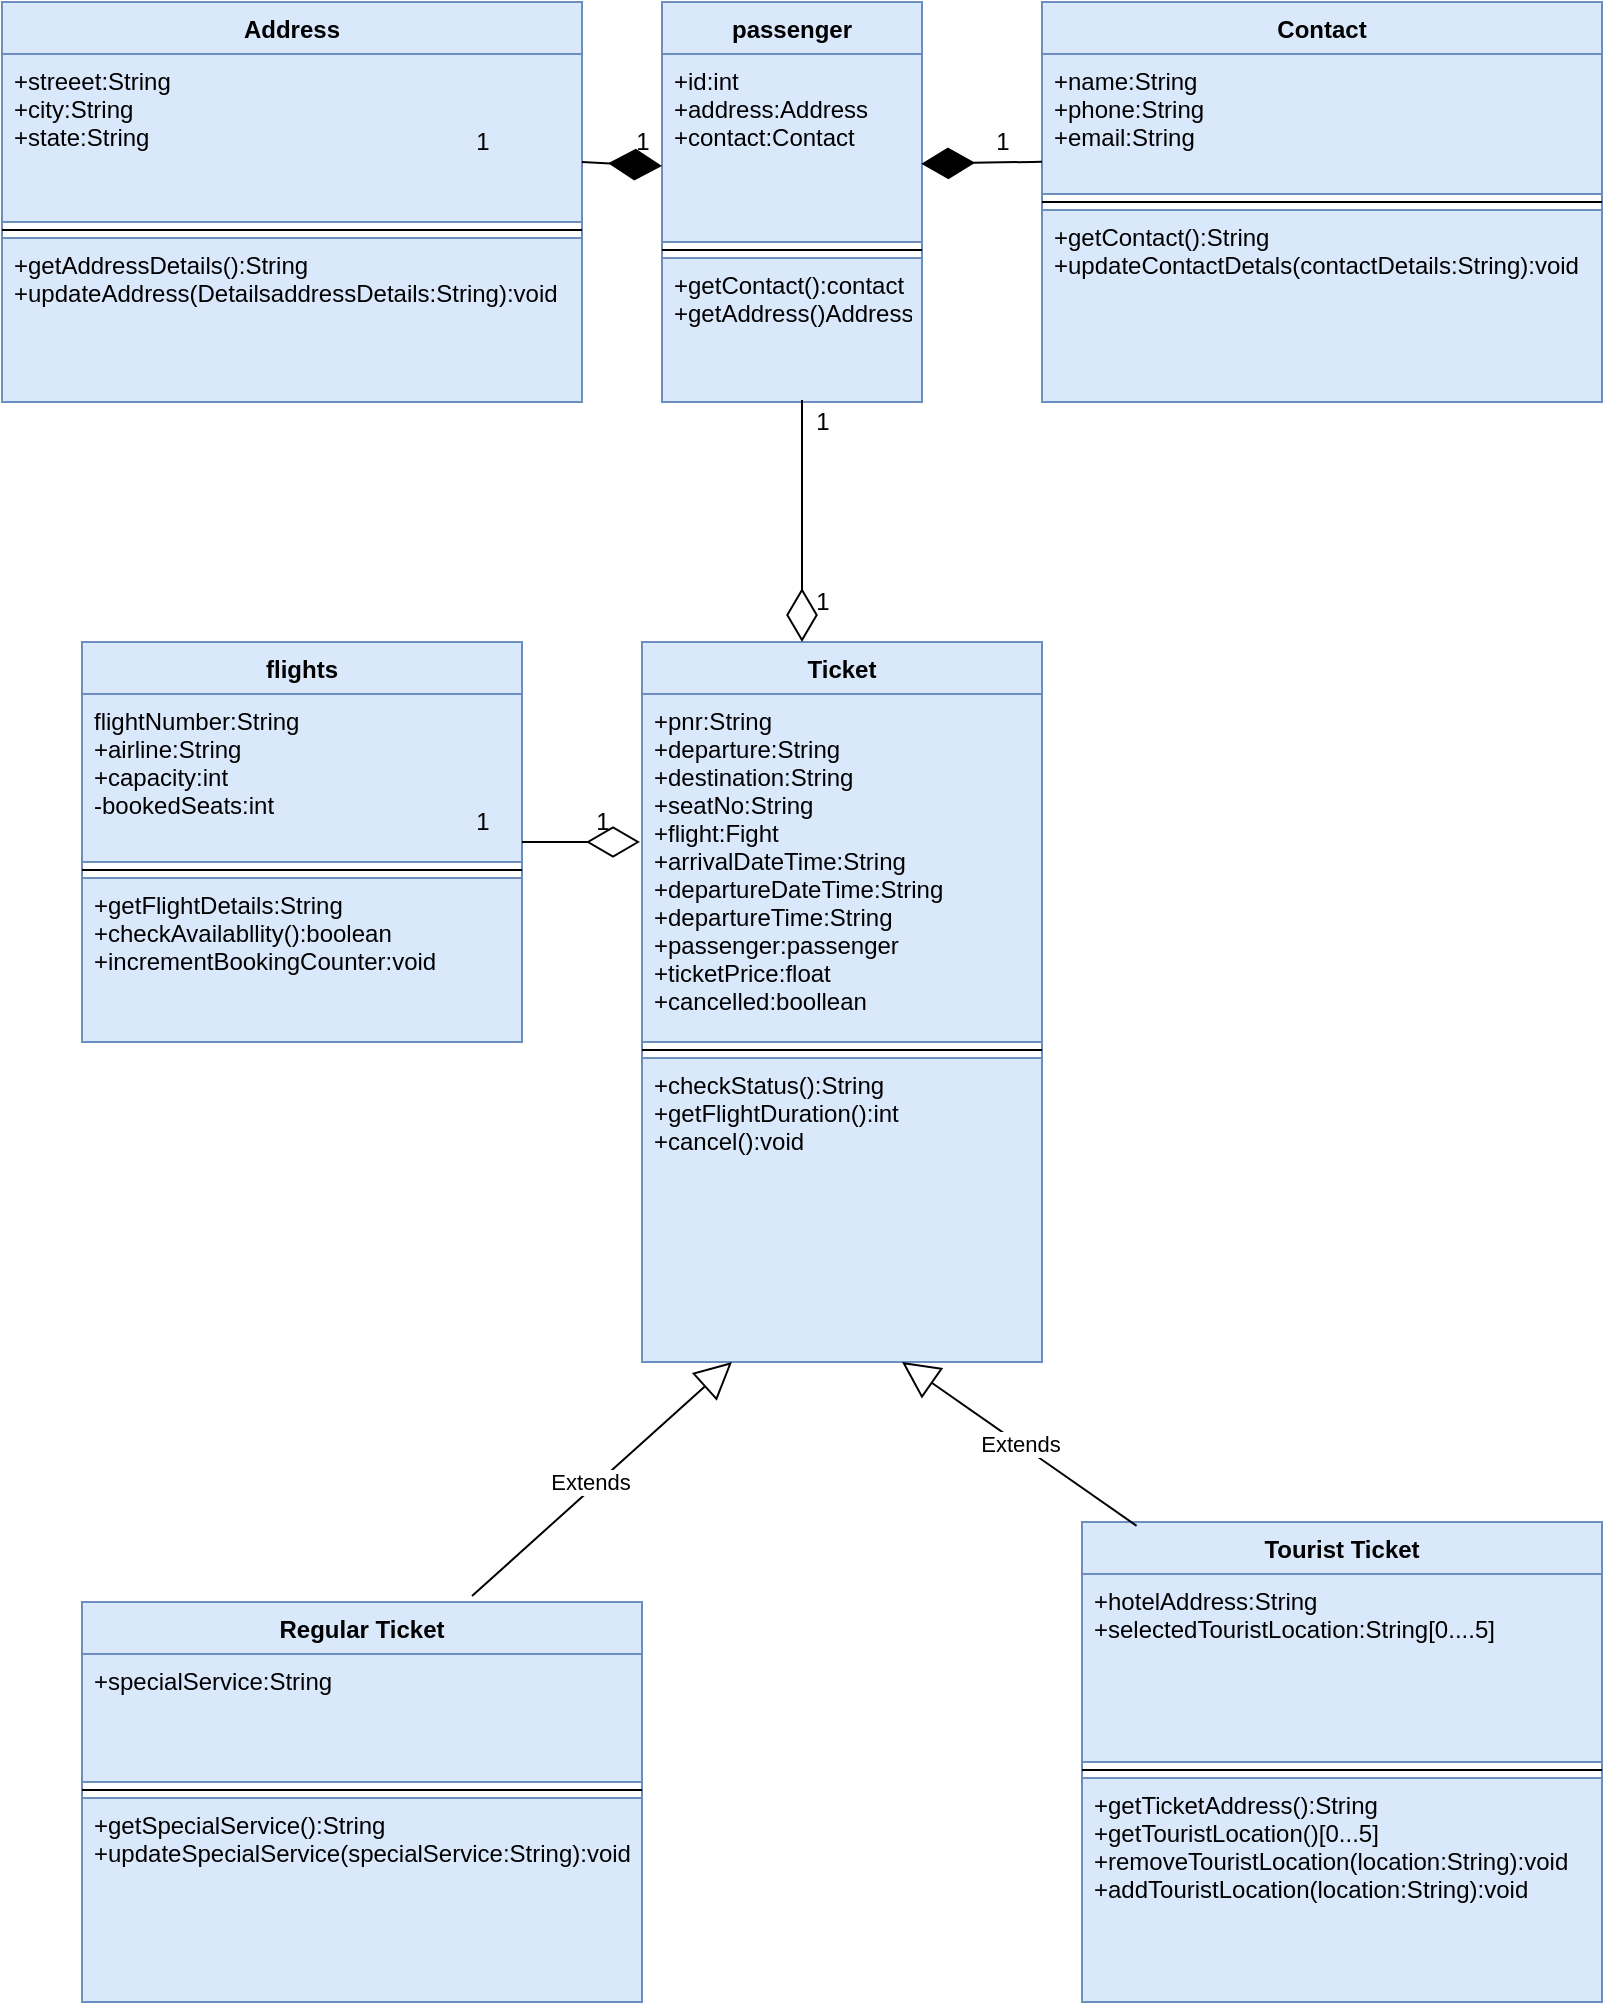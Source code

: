 <mxfile version="14.7.3" type="github"><diagram id="C5RBs43oDa-KdzZeNtuy" name="Page-1"><mxGraphModel dx="5190" dy="2925" grid="1" gridSize="10" guides="1" tooltips="1" connect="1" arrows="1" fold="1" page="1" pageScale="1" pageWidth="827" pageHeight="1169" math="0" shadow="0"><root><mxCell id="WIyWlLk6GJQsqaUBKTNV-0"/><mxCell id="WIyWlLk6GJQsqaUBKTNV-1" parent="WIyWlLk6GJQsqaUBKTNV-0"/><mxCell id="iVyCkpP8dFFHwi0ENln9-0" value="flights" style="swimlane;fontStyle=1;align=center;verticalAlign=top;childLayout=stackLayout;horizontal=1;startSize=26;horizontalStack=0;resizeParent=1;resizeParentMax=0;resizeLast=0;collapsible=1;marginBottom=0;fillColor=#dae8fc;strokeColor=#6c8ebf;" parent="WIyWlLk6GJQsqaUBKTNV-1" vertex="1"><mxGeometry x="40" y="440" width="220" height="200" as="geometry"/></mxCell><mxCell id="iVyCkpP8dFFHwi0ENln9-1" value="flightNumber:String&#10;+airline:String&#10;+capacity:int&#10;-bookedSeats:int&#10;&#10;&#10;" style="text;strokeColor=#6c8ebf;fillColor=#dae8fc;align=left;verticalAlign=top;spacingLeft=4;spacingRight=4;overflow=hidden;rotatable=0;points=[[0,0.5],[1,0.5]];portConstraint=eastwest;" parent="iVyCkpP8dFFHwi0ENln9-0" vertex="1"><mxGeometry y="26" width="220" height="84" as="geometry"/></mxCell><mxCell id="iVyCkpP8dFFHwi0ENln9-2" value="" style="line;strokeWidth=1;fillColor=none;align=left;verticalAlign=middle;spacingTop=-1;spacingLeft=3;spacingRight=3;rotatable=0;labelPosition=right;points=[];portConstraint=eastwest;" parent="iVyCkpP8dFFHwi0ENln9-0" vertex="1"><mxGeometry y="110" width="220" height="8" as="geometry"/></mxCell><mxCell id="iVyCkpP8dFFHwi0ENln9-3" value="+getFlightDetails:String&#10;+checkAvailabllity():boolean &#10;+incrementBookingCounter:void&#10;" style="text;strokeColor=#6c8ebf;fillColor=#dae8fc;align=left;verticalAlign=top;spacingLeft=4;spacingRight=4;overflow=hidden;rotatable=0;points=[[0,0.5],[1,0.5]];portConstraint=eastwest;" parent="iVyCkpP8dFFHwi0ENln9-0" vertex="1"><mxGeometry y="118" width="220" height="82" as="geometry"/></mxCell><mxCell id="iVyCkpP8dFFHwi0ENln9-25" value="Ticket" style="swimlane;fontStyle=1;align=center;verticalAlign=top;childLayout=stackLayout;horizontal=1;startSize=26;horizontalStack=0;resizeParent=1;resizeParentMax=0;resizeLast=0;collapsible=1;marginBottom=0;fillColor=#dae8fc;strokeColor=#6c8ebf;" parent="WIyWlLk6GJQsqaUBKTNV-1" vertex="1"><mxGeometry x="320" y="440" width="200" height="360" as="geometry"/></mxCell><mxCell id="iVyCkpP8dFFHwi0ENln9-26" value="+pnr:String&#10;+departure:String&#10;+destination:String&#10;+seatNo:String&#10;+flight:Fight&#10;+arrivalDateTime:String&#10;+departureDateTime:String&#10;+departureTime:String&#10;+passenger:passenger&#10;+ticketPrice:float&#10;+cancelled:boollean&#10;&#10;&#10;" style="text;strokeColor=#6c8ebf;fillColor=#dae8fc;align=left;verticalAlign=top;spacingLeft=4;spacingRight=4;overflow=hidden;rotatable=0;points=[[0,0.5],[1,0.5]];portConstraint=eastwest;" parent="iVyCkpP8dFFHwi0ENln9-25" vertex="1"><mxGeometry y="26" width="200" height="174" as="geometry"/></mxCell><mxCell id="iVyCkpP8dFFHwi0ENln9-27" value="" style="line;strokeWidth=1;fillColor=none;align=left;verticalAlign=middle;spacingTop=-1;spacingLeft=3;spacingRight=3;rotatable=0;labelPosition=right;points=[];portConstraint=eastwest;" parent="iVyCkpP8dFFHwi0ENln9-25" vertex="1"><mxGeometry y="200" width="200" height="8" as="geometry"/></mxCell><mxCell id="iVyCkpP8dFFHwi0ENln9-28" value="+checkStatus():String&#10;+getFlightDuration():int&#10;+cancel():void" style="text;strokeColor=#6c8ebf;fillColor=#dae8fc;align=left;verticalAlign=top;spacingLeft=4;spacingRight=4;overflow=hidden;rotatable=0;points=[[0,0.5],[1,0.5]];portConstraint=eastwest;" parent="iVyCkpP8dFFHwi0ENln9-25" vertex="1"><mxGeometry y="208" width="200" height="152" as="geometry"/></mxCell><mxCell id="iVyCkpP8dFFHwi0ENln9-29" value="passenger" style="swimlane;fontStyle=1;align=center;verticalAlign=top;childLayout=stackLayout;horizontal=1;startSize=26;horizontalStack=0;resizeParent=1;resizeParentMax=0;resizeLast=0;collapsible=1;marginBottom=0;fillColor=#dae8fc;strokeColor=#6c8ebf;" parent="WIyWlLk6GJQsqaUBKTNV-1" vertex="1"><mxGeometry x="330" y="120" width="130" height="200" as="geometry"/></mxCell><mxCell id="iVyCkpP8dFFHwi0ENln9-30" value="+id:int&#10;+address:Address&#10;+contact:Contact" style="text;strokeColor=#6c8ebf;fillColor=#dae8fc;align=left;verticalAlign=top;spacingLeft=4;spacingRight=4;overflow=hidden;rotatable=0;points=[[0,0.5],[1,0.5]];portConstraint=eastwest;" parent="iVyCkpP8dFFHwi0ENln9-29" vertex="1"><mxGeometry y="26" width="130" height="94" as="geometry"/></mxCell><mxCell id="iVyCkpP8dFFHwi0ENln9-31" value="" style="line;strokeWidth=1;fillColor=none;align=left;verticalAlign=middle;spacingTop=-1;spacingLeft=3;spacingRight=3;rotatable=0;labelPosition=right;points=[];portConstraint=eastwest;" parent="iVyCkpP8dFFHwi0ENln9-29" vertex="1"><mxGeometry y="120" width="130" height="8" as="geometry"/></mxCell><mxCell id="iVyCkpP8dFFHwi0ENln9-32" value="+getContact():contact&#10;+getAddress()Address" style="text;strokeColor=#6c8ebf;fillColor=#dae8fc;align=left;verticalAlign=top;spacingLeft=4;spacingRight=4;overflow=hidden;rotatable=0;points=[[0,0.5],[1,0.5]];portConstraint=eastwest;" parent="iVyCkpP8dFFHwi0ENln9-29" vertex="1"><mxGeometry y="128" width="130" height="72" as="geometry"/></mxCell><mxCell id="iVyCkpP8dFFHwi0ENln9-33" value="Address" style="swimlane;fontStyle=1;align=center;verticalAlign=top;childLayout=stackLayout;horizontal=1;startSize=26;horizontalStack=0;resizeParent=1;resizeParentMax=0;resizeLast=0;collapsible=1;marginBottom=0;fillColor=#dae8fc;strokeColor=#6c8ebf;" parent="WIyWlLk6GJQsqaUBKTNV-1" vertex="1"><mxGeometry y="120" width="290" height="200" as="geometry"/></mxCell><mxCell id="iVyCkpP8dFFHwi0ENln9-34" value="+streeet:String&#10;+city:String&#10;+state:String" style="text;strokeColor=#6c8ebf;fillColor=#dae8fc;align=left;verticalAlign=top;spacingLeft=4;spacingRight=4;overflow=hidden;rotatable=0;points=[[0,0.5],[1,0.5]];portConstraint=eastwest;" parent="iVyCkpP8dFFHwi0ENln9-33" vertex="1"><mxGeometry y="26" width="290" height="84" as="geometry"/></mxCell><mxCell id="iVyCkpP8dFFHwi0ENln9-35" value="" style="line;strokeWidth=1;fillColor=none;align=left;verticalAlign=middle;spacingTop=-1;spacingLeft=3;spacingRight=3;rotatable=0;labelPosition=right;points=[];portConstraint=eastwest;" parent="iVyCkpP8dFFHwi0ENln9-33" vertex="1"><mxGeometry y="110" width="290" height="8" as="geometry"/></mxCell><mxCell id="iVyCkpP8dFFHwi0ENln9-36" value="+getAddressDetails():String&#10;+updateAddress(DetailsaddressDetails:String):void" style="text;strokeColor=#6c8ebf;fillColor=#dae8fc;align=left;verticalAlign=top;spacingLeft=4;spacingRight=4;overflow=hidden;rotatable=0;points=[[0,0.5],[1,0.5]];portConstraint=eastwest;" parent="iVyCkpP8dFFHwi0ENln9-33" vertex="1"><mxGeometry y="118" width="290" height="82" as="geometry"/></mxCell><mxCell id="iVyCkpP8dFFHwi0ENln9-41" value="Contact" style="swimlane;fontStyle=1;align=center;verticalAlign=top;childLayout=stackLayout;horizontal=1;startSize=26;horizontalStack=0;resizeParent=1;resizeParentMax=0;resizeLast=0;collapsible=1;marginBottom=0;fillColor=#dae8fc;strokeColor=#6c8ebf;" parent="WIyWlLk6GJQsqaUBKTNV-1" vertex="1"><mxGeometry x="520" y="120" width="280" height="200" as="geometry"/></mxCell><mxCell id="iVyCkpP8dFFHwi0ENln9-42" value="+name:String&#10;+phone:String&#10;+email:String" style="text;strokeColor=#6c8ebf;fillColor=#dae8fc;align=left;verticalAlign=top;spacingLeft=4;spacingRight=4;overflow=hidden;rotatable=0;points=[[0,0.5],[1,0.5]];portConstraint=eastwest;" parent="iVyCkpP8dFFHwi0ENln9-41" vertex="1"><mxGeometry y="26" width="280" height="70" as="geometry"/></mxCell><mxCell id="iVyCkpP8dFFHwi0ENln9-43" value="" style="line;strokeWidth=1;fillColor=none;align=left;verticalAlign=middle;spacingTop=-1;spacingLeft=3;spacingRight=3;rotatable=0;labelPosition=right;points=[];portConstraint=eastwest;" parent="iVyCkpP8dFFHwi0ENln9-41" vertex="1"><mxGeometry y="96" width="280" height="8" as="geometry"/></mxCell><mxCell id="iVyCkpP8dFFHwi0ENln9-44" value="+getContact():String&#10;+updateContactDetals(contactDetails:String):void" style="text;strokeColor=#6c8ebf;fillColor=#dae8fc;align=left;verticalAlign=top;spacingLeft=4;spacingRight=4;overflow=hidden;rotatable=0;points=[[0,0.5],[1,0.5]];portConstraint=eastwest;" parent="iVyCkpP8dFFHwi0ENln9-41" vertex="1"><mxGeometry y="104" width="280" height="96" as="geometry"/></mxCell><mxCell id="iVyCkpP8dFFHwi0ENln9-45" value="Regular Ticket" style="swimlane;fontStyle=1;align=center;verticalAlign=top;childLayout=stackLayout;horizontal=1;startSize=26;horizontalStack=0;resizeParent=1;resizeParentMax=0;resizeLast=0;collapsible=1;marginBottom=0;fillColor=#dae8fc;strokeColor=#6c8ebf;" parent="WIyWlLk6GJQsqaUBKTNV-1" vertex="1"><mxGeometry x="40" y="920" width="280" height="200" as="geometry"/></mxCell><mxCell id="iVyCkpP8dFFHwi0ENln9-46" value="+specialService:String" style="text;strokeColor=#6c8ebf;fillColor=#dae8fc;align=left;verticalAlign=top;spacingLeft=4;spacingRight=4;overflow=hidden;rotatable=0;points=[[0,0.5],[1,0.5]];portConstraint=eastwest;" parent="iVyCkpP8dFFHwi0ENln9-45" vertex="1"><mxGeometry y="26" width="280" height="64" as="geometry"/></mxCell><mxCell id="iVyCkpP8dFFHwi0ENln9-47" value="" style="line;strokeWidth=1;fillColor=none;align=left;verticalAlign=middle;spacingTop=-1;spacingLeft=3;spacingRight=3;rotatable=0;labelPosition=right;points=[];portConstraint=eastwest;" parent="iVyCkpP8dFFHwi0ENln9-45" vertex="1"><mxGeometry y="90" width="280" height="8" as="geometry"/></mxCell><mxCell id="iVyCkpP8dFFHwi0ENln9-48" value="+getSpecialService():String&#10;+updateSpecialService(specialService:String):void" style="text;strokeColor=#6c8ebf;fillColor=#dae8fc;align=left;verticalAlign=top;spacingLeft=4;spacingRight=4;overflow=hidden;rotatable=0;points=[[0,0.5],[1,0.5]];portConstraint=eastwest;" parent="iVyCkpP8dFFHwi0ENln9-45" vertex="1"><mxGeometry y="98" width="280" height="102" as="geometry"/></mxCell><mxCell id="iVyCkpP8dFFHwi0ENln9-49" value="Tourist Ticket" style="swimlane;fontStyle=1;align=center;verticalAlign=top;childLayout=stackLayout;horizontal=1;startSize=26;horizontalStack=0;resizeParent=1;resizeParentMax=0;resizeLast=0;collapsible=1;marginBottom=0;fillColor=#dae8fc;strokeColor=#6c8ebf;swimlaneFillColor=none;" parent="WIyWlLk6GJQsqaUBKTNV-1" vertex="1"><mxGeometry x="540" y="880" width="260" height="240" as="geometry"/></mxCell><mxCell id="iVyCkpP8dFFHwi0ENln9-50" value="+hotelAddress:String&#10;+selectedTouristLocation:String[0....5]" style="text;strokeColor=#6c8ebf;fillColor=#dae8fc;align=left;verticalAlign=top;spacingLeft=4;spacingRight=4;overflow=hidden;rotatable=0;points=[[0,0.5],[1,0.5]];portConstraint=eastwest;" parent="iVyCkpP8dFFHwi0ENln9-49" vertex="1"><mxGeometry y="26" width="260" height="94" as="geometry"/></mxCell><mxCell id="iVyCkpP8dFFHwi0ENln9-51" value="" style="line;strokeWidth=1;fillColor=none;align=left;verticalAlign=middle;spacingTop=-1;spacingLeft=3;spacingRight=3;rotatable=0;labelPosition=right;points=[];portConstraint=eastwest;" parent="iVyCkpP8dFFHwi0ENln9-49" vertex="1"><mxGeometry y="120" width="260" height="8" as="geometry"/></mxCell><mxCell id="iVyCkpP8dFFHwi0ENln9-52" value="+getTicketAddress():String&#10;+getTouristLocation()[0...5]&#10;+removeTouristLocation(location:String):void&#10;+addTouristLocation(location:String):void" style="text;strokeColor=#6c8ebf;fillColor=#dae8fc;align=left;verticalAlign=top;spacingLeft=4;spacingRight=4;overflow=hidden;rotatable=0;points=[[0,0.5],[1,0.5]];portConstraint=eastwest;" parent="iVyCkpP8dFFHwi0ENln9-49" vertex="1"><mxGeometry y="128" width="260" height="112" as="geometry"/></mxCell><mxCell id="iVyCkpP8dFFHwi0ENln9-58" value="Extends" style="endArrow=block;endSize=16;endFill=0;html=1;" parent="WIyWlLk6GJQsqaUBKTNV-1" edge="1"><mxGeometry x="-0.054" y="2" width="160" relative="1" as="geometry"><mxPoint x="235" y="917" as="sourcePoint"/><mxPoint x="365" y="800" as="targetPoint"/><Array as="points"/><mxPoint x="-1" as="offset"/></mxGeometry></mxCell><mxCell id="iVyCkpP8dFFHwi0ENln9-59" value="Extends" style="endArrow=block;endSize=16;endFill=0;html=1;exitX=0.105;exitY=0.008;exitDx=0;exitDy=0;exitPerimeter=0;" parent="WIyWlLk6GJQsqaUBKTNV-1" source="iVyCkpP8dFFHwi0ENln9-49" edge="1"><mxGeometry width="160" relative="1" as="geometry"><mxPoint x="250" y="760" as="sourcePoint"/><mxPoint x="450" y="800" as="targetPoint"/></mxGeometry></mxCell><mxCell id="iVyCkpP8dFFHwi0ENln9-63" value="" style="endArrow=diamondThin;endFill=0;endSize=24;html=1;exitX=1;exitY=0.5;exitDx=0;exitDy=0;" parent="WIyWlLk6GJQsqaUBKTNV-1" source="iVyCkpP8dFFHwi0ENln9-0" edge="1"><mxGeometry width="160" relative="1" as="geometry"><mxPoint x="200" y="750" as="sourcePoint"/><mxPoint x="319" y="540" as="targetPoint"/><Array as="points"><mxPoint x="260" y="540"/><mxPoint x="270" y="540"/><mxPoint x="280" y="540"/></Array></mxGeometry></mxCell><mxCell id="iVyCkpP8dFFHwi0ENln9-64" value="" style="endArrow=diamondThin;endFill=1;endSize=24;html=1;" parent="WIyWlLk6GJQsqaUBKTNV-1" edge="1"><mxGeometry width="160" relative="1" as="geometry"><mxPoint x="290" y="200" as="sourcePoint"/><mxPoint x="330" y="202" as="targetPoint"/></mxGeometry></mxCell><mxCell id="iVyCkpP8dFFHwi0ENln9-65" value="" style="endArrow=diamondThin;endFill=1;endSize=24;html=1;exitX=0;exitY=0.77;exitDx=0;exitDy=0;exitPerimeter=0;entryX=0.997;entryY=0.584;entryDx=0;entryDy=0;entryPerimeter=0;" parent="WIyWlLk6GJQsqaUBKTNV-1" source="iVyCkpP8dFFHwi0ENln9-42" target="iVyCkpP8dFFHwi0ENln9-30" edge="1"><mxGeometry width="160" relative="1" as="geometry"><mxPoint x="200" y="440" as="sourcePoint"/><mxPoint x="360" y="440" as="targetPoint"/><Array as="points"><mxPoint x="510" y="200"/></Array></mxGeometry></mxCell><mxCell id="iVyCkpP8dFFHwi0ENln9-66" value="1" style="text;html=1;align=center;verticalAlign=middle;resizable=0;points=[];autosize=1;strokeColor=none;" parent="WIyWlLk6GJQsqaUBKTNV-1" vertex="1"><mxGeometry x="230" y="520" width="20" height="20" as="geometry"/></mxCell><mxCell id="iVyCkpP8dFFHwi0ENln9-67" value="1" style="text;html=1;align=center;verticalAlign=middle;resizable=0;points=[];autosize=1;strokeColor=none;" parent="WIyWlLk6GJQsqaUBKTNV-1" vertex="1"><mxGeometry x="290" y="520" width="20" height="20" as="geometry"/></mxCell><mxCell id="iVyCkpP8dFFHwi0ENln9-70" value="1" style="text;html=1;align=center;verticalAlign=middle;resizable=0;points=[];autosize=1;strokeColor=none;" parent="WIyWlLk6GJQsqaUBKTNV-1" vertex="1"><mxGeometry x="230" y="180" width="20" height="20" as="geometry"/></mxCell><mxCell id="iVyCkpP8dFFHwi0ENln9-72" value="1" style="text;html=1;align=center;verticalAlign=middle;resizable=0;points=[];autosize=1;strokeColor=none;" parent="WIyWlLk6GJQsqaUBKTNV-1" vertex="1"><mxGeometry x="490" y="180" width="20" height="20" as="geometry"/></mxCell><mxCell id="iVyCkpP8dFFHwi0ENln9-74" value="1" style="text;html=1;align=center;verticalAlign=middle;resizable=0;points=[];autosize=1;strokeColor=none;" parent="WIyWlLk6GJQsqaUBKTNV-1" vertex="1"><mxGeometry x="310" y="180" width="20" height="20" as="geometry"/></mxCell><mxCell id="iVyCkpP8dFFHwi0ENln9-75" value="" style="endArrow=diamondThin;endFill=0;endSize=24;html=1;" parent="WIyWlLk6GJQsqaUBKTNV-1" edge="1"><mxGeometry width="160" relative="1" as="geometry"><mxPoint x="400" y="319" as="sourcePoint"/><mxPoint x="400" y="440" as="targetPoint"/><Array as="points"><mxPoint x="400" y="319"/></Array></mxGeometry></mxCell><mxCell id="gPda7WCkoGAUaKjs41kX-0" value="1" style="text;html=1;align=center;verticalAlign=middle;resizable=0;points=[];autosize=1;strokeColor=none;" vertex="1" parent="WIyWlLk6GJQsqaUBKTNV-1"><mxGeometry x="400" y="320" width="20" height="20" as="geometry"/></mxCell><mxCell id="gPda7WCkoGAUaKjs41kX-1" value="1" style="text;html=1;align=center;verticalAlign=middle;resizable=0;points=[];autosize=1;strokeColor=none;" vertex="1" parent="WIyWlLk6GJQsqaUBKTNV-1"><mxGeometry x="400" y="410" width="20" height="20" as="geometry"/></mxCell></root></mxGraphModel></diagram></mxfile>